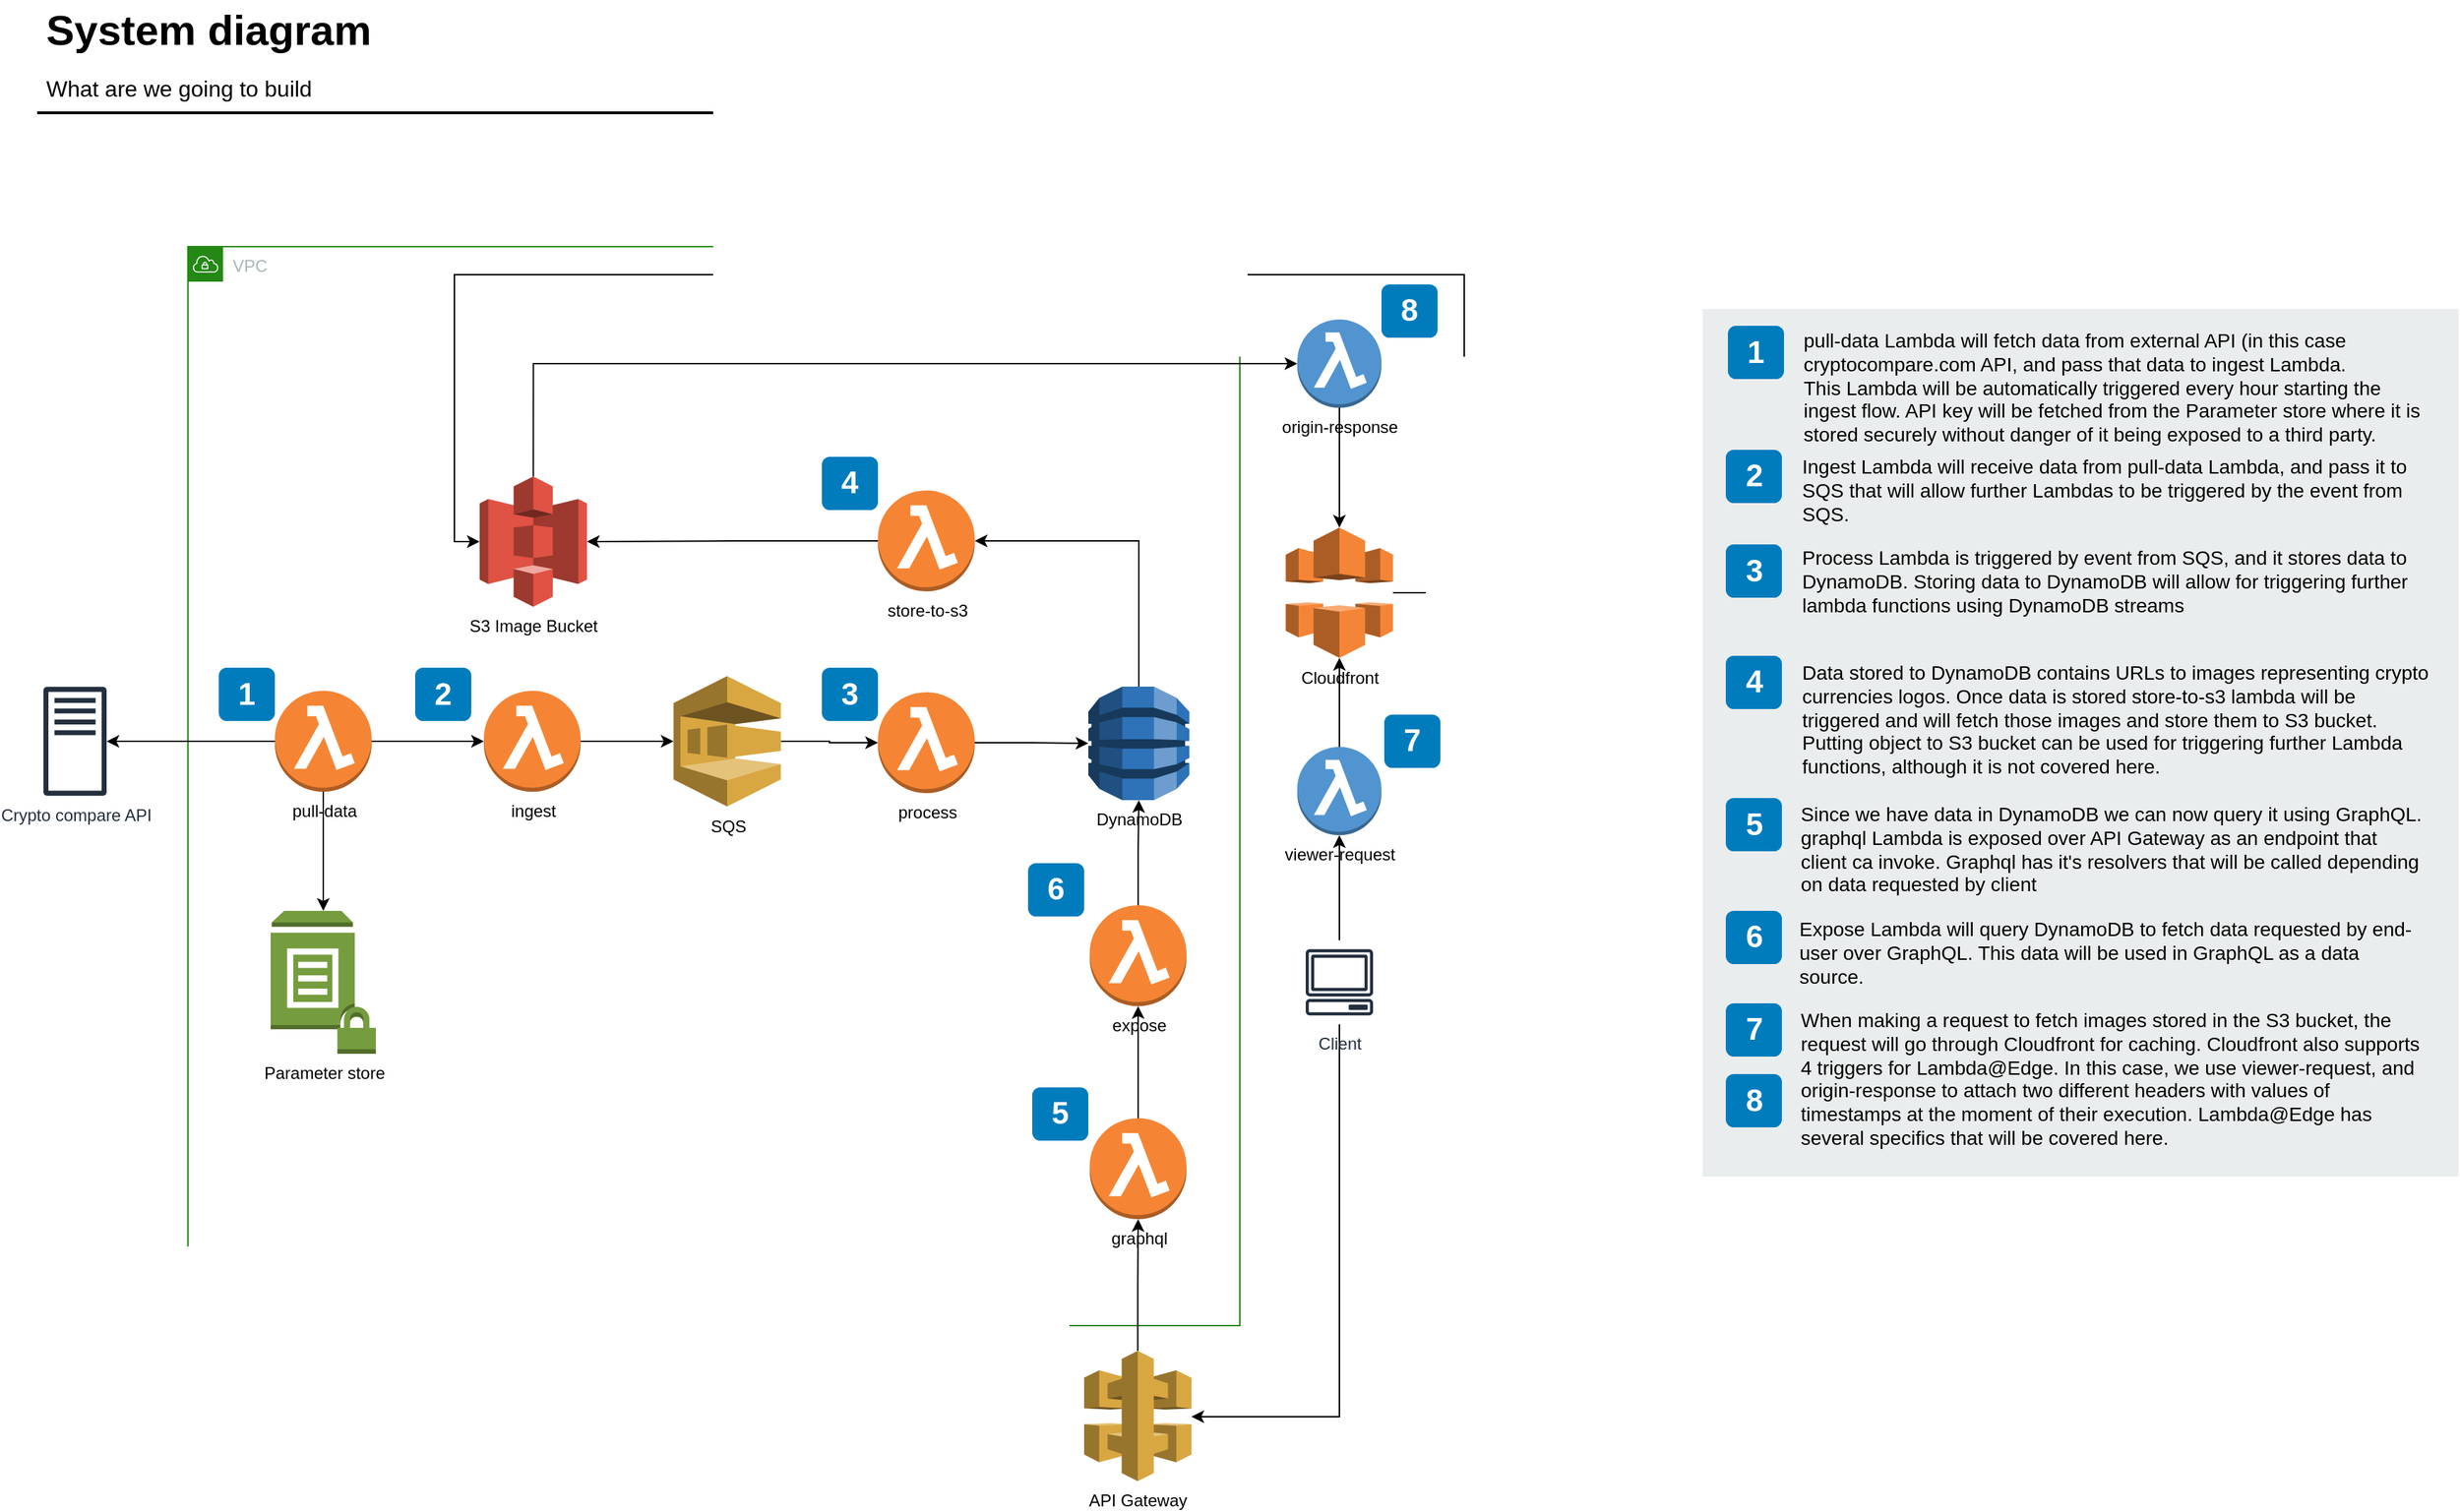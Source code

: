 <mxfile version="12.8.9" type="onedrive"><diagram id="Ht1M8jgEwFfnCIfOTk4-" name="Page-1"><mxGraphModel dx="1977" dy="1288" grid="1" gridSize="10" guides="1" tooltips="1" connect="1" arrows="1" fold="1" page="1" pageScale="1" pageWidth="1169" pageHeight="827" math="0" shadow="0"><root><mxCell id="0"/><mxCell id="1" parent="0"/><mxCell id="-QjtrjUzRDEMRZ5MF8oH-47" value="System diagram" style="text;html=1;resizable=0;points=[];autosize=1;align=left;verticalAlign=top;spacingTop=-4;fontSize=30;fontStyle=1" parent="1" vertex="1"><mxGeometry x="56.5" y="64.5" width="250" height="40" as="geometry"/></mxCell><mxCell id="-QjtrjUzRDEMRZ5MF8oH-48" value="What are we going to build" style="text;html=1;resizable=0;points=[];autosize=1;align=left;verticalAlign=top;spacingTop=-4;fontSize=16;" parent="1" vertex="1"><mxGeometry x="56.5" y="114.5" width="200" height="20" as="geometry"/></mxCell><mxCell id="SCVMTBWpLvtzJIhz15lM-1" value="" style="line;strokeWidth=2;html=1;fontSize=14;" parent="1" vertex="1"><mxGeometry x="52.5" y="139.5" width="1060" height="10" as="geometry"/></mxCell><mxCell id="7OVz4w7n9kzEPWy-4BBC-3" value="" style="rounded=0;whiteSpace=wrap;html=1;fillColor=#EAEDED;fontSize=22;fontColor=#FFFFFF;strokeColor=none;labelBackgroundColor=none;" parent="1" vertex="1"><mxGeometry x="1240" y="284.5" width="539" height="619" as="geometry"/></mxCell><mxCell id="7OVz4w7n9kzEPWy-4BBC-4" value="1" style="rounded=1;whiteSpace=wrap;html=1;fillColor=#007CBD;strokeColor=none;fontColor=#FFFFFF;fontStyle=1;fontSize=22;labelBackgroundColor=none;" parent="1" vertex="1"><mxGeometry x="1258" y="296.5" width="40" height="38" as="geometry"/></mxCell><mxCell id="7OVz4w7n9kzEPWy-4BBC-5" value="2" style="rounded=1;whiteSpace=wrap;html=1;fillColor=#007CBD;strokeColor=none;fontColor=#FFFFFF;fontStyle=1;fontSize=22;labelBackgroundColor=none;" parent="1" vertex="1"><mxGeometry x="1256.5" y="385" width="40" height="38" as="geometry"/></mxCell><mxCell id="7OVz4w7n9kzEPWy-4BBC-6" value="3" style="rounded=1;whiteSpace=wrap;html=1;fillColor=#007CBD;strokeColor=none;fontColor=#FFFFFF;fontStyle=1;fontSize=22;labelBackgroundColor=none;" parent="1" vertex="1"><mxGeometry x="1256.5" y="452.5" width="40" height="38" as="geometry"/></mxCell><mxCell id="7OVz4w7n9kzEPWy-4BBC-7" value="4" style="rounded=1;whiteSpace=wrap;html=1;fillColor=#007CBD;strokeColor=none;fontColor=#FFFFFF;fontStyle=1;fontSize=22;labelBackgroundColor=none;" parent="1" vertex="1"><mxGeometry x="1256.5" y="532" width="40" height="38" as="geometry"/></mxCell><mxCell id="7OVz4w7n9kzEPWy-4BBC-8" value="5" style="rounded=1;whiteSpace=wrap;html=1;fillColor=#007CBD;strokeColor=none;fontColor=#FFFFFF;fontStyle=1;fontSize=22;labelBackgroundColor=none;" parent="1" vertex="1"><mxGeometry x="1256.5" y="633.5" width="40" height="38" as="geometry"/></mxCell><mxCell id="7OVz4w7n9kzEPWy-4BBC-9" value="6" style="rounded=1;whiteSpace=wrap;html=1;fillColor=#007CBD;strokeColor=none;fontColor=#FFFFFF;fontStyle=1;fontSize=22;labelBackgroundColor=none;" parent="1" vertex="1"><mxGeometry x="1256.5" y="714" width="40" height="38" as="geometry"/></mxCell><mxCell id="7OVz4w7n9kzEPWy-4BBC-10" value="7" style="rounded=1;whiteSpace=wrap;html=1;fillColor=#007CBD;strokeColor=none;fontColor=#FFFFFF;fontStyle=1;fontSize=22;labelBackgroundColor=none;" parent="1" vertex="1"><mxGeometry x="1256.5" y="780" width="40" height="38" as="geometry"/></mxCell><mxCell id="7OVz4w7n9kzEPWy-4BBC-11" value="8" style="rounded=1;whiteSpace=wrap;html=1;fillColor=#007CBD;strokeColor=none;fontColor=#FFFFFF;fontStyle=1;fontSize=22;labelBackgroundColor=none;" parent="1" vertex="1"><mxGeometry x="1256.5" y="830.5" width="40" height="38" as="geometry"/></mxCell><mxCell id="7OVz4w7n9kzEPWy-4BBC-13" value="&lt;span&gt;pull-data Lambda will fetch data from external API (in this case cryptocompare.com API, and pass that data to ingest Lambda.&amp;nbsp;&lt;br&gt;&lt;/span&gt;This Lambda will be automatically triggered every hour starting the ingest flow. API key will be fetched from the Parameter store where it is stored securely without danger of it being exposed to a third party." style="text;html=1;align=left;verticalAlign=top;spacingTop=-4;fontSize=14;labelBackgroundColor=none;whiteSpace=wrap;" parent="1" vertex="1"><mxGeometry x="1309.5" y="296" width="449" height="87.5" as="geometry"/></mxCell><mxCell id="7OVz4w7n9kzEPWy-4BBC-14" value="&lt;span&gt;Ingest Lambda will receive data from pull-data Lambda, and pass it to SQS that will allow further Lambdas to be triggered by the event from SQS.&lt;/span&gt;" style="text;html=1;align=left;verticalAlign=top;spacingTop=-4;fontSize=14;labelBackgroundColor=none;whiteSpace=wrap;" parent="1" vertex="1"><mxGeometry x="1308.5" y="385.5" width="450" height="58" as="geometry"/></mxCell><mxCell id="7OVz4w7n9kzEPWy-4BBC-15" value="&lt;span&gt;Process Lambda is triggered by event from SQS, and it stores data to DynamoDB. Storing data to DynamoDB will allow for triggering further lambda functions using DynamoDB streams&lt;/span&gt;" style="text;html=1;align=left;verticalAlign=top;spacingTop=-4;fontSize=14;labelBackgroundColor=none;whiteSpace=wrap;" parent="1" vertex="1"><mxGeometry x="1308.5" y="451" width="450" height="72.5" as="geometry"/></mxCell><mxCell id="7OVz4w7n9kzEPWy-4BBC-16" value="&lt;span&gt;Data stored to DynamoDB contains URLs to images representing crypto currencies logos. Once data is stored store-to-s3 lambda will be triggered and will fetch those images and store them to S3 bucket.&amp;nbsp;&lt;br&gt;&lt;/span&gt;Putting object to S3 bucket can be used for triggering further Lambda functions, although it is not covered here." style="text;html=1;align=left;verticalAlign=top;spacingTop=-4;fontSize=14;labelBackgroundColor=none;whiteSpace=wrap;" parent="1" vertex="1"><mxGeometry x="1308.5" y="532.5" width="450" height="91" as="geometry"/></mxCell><mxCell id="7OVz4w7n9kzEPWy-4BBC-17" value="&lt;span&gt;Since we have data in DynamoDB we can now query it using GraphQL.&lt;br&gt;&lt;/span&gt;graphql Lambda is exposed over API Gateway as an endpoint that client ca invoke. Graphql has it's resolvers that will be called depending on data requested by client" style="text;html=1;align=left;verticalAlign=top;spacingTop=-4;fontSize=14;labelBackgroundColor=none;whiteSpace=wrap;" parent="1" vertex="1"><mxGeometry x="1308" y="634" width="449" height="79.5" as="geometry"/></mxCell><mxCell id="7OVz4w7n9kzEPWy-4BBC-18" value="Expose Lambda will query DynamoDB to fetch data requested by end-user over GraphQL. This data will be used in GraphQL as a data source.&amp;nbsp;" style="text;html=1;align=left;verticalAlign=top;spacingTop=-4;fontSize=14;labelBackgroundColor=none;whiteSpace=wrap;" parent="1" vertex="1"><mxGeometry x="1307" y="715.5" width="450" height="58" as="geometry"/></mxCell><mxCell id="7OVz4w7n9kzEPWy-4BBC-19" value="&lt;span&gt;When making a request to fetch images stored in the S3 bucket, the request will go through Cloudfront for caching. Cloudfront also supports 4 triggers for Lambda@Edge. In this case, we use viewer-request, and origin-response to attach two different headers with values of timestamps at the moment of their execution. Lambda@Edge has several specifics that will be covered here.&amp;nbsp;&lt;/span&gt;" style="text;html=1;align=left;verticalAlign=top;spacingTop=-4;fontSize=14;labelBackgroundColor=none;whiteSpace=wrap;" parent="1" vertex="1"><mxGeometry x="1307.5" y="780.5" width="449" height="113" as="geometry"/></mxCell><mxCell id="vA47BJyL0LwTX19ayyR5-1" value="Crypto compare API" style="outlineConnect=0;fontColor=#232F3E;gradientColor=none;fillColor=#232F3E;strokeColor=none;dashed=0;verticalLabelPosition=bottom;verticalAlign=top;align=center;html=1;fontSize=12;fontStyle=0;aspect=fixed;pointerEvents=1;shape=mxgraph.aws4.traditional_server;" vertex="1" parent="1"><mxGeometry x="57" y="554" width="45" height="78" as="geometry"/></mxCell><mxCell id="vA47BJyL0LwTX19ayyR5-4" value="VPC" style="points=[[0,0],[0.25,0],[0.5,0],[0.75,0],[1,0],[1,0.25],[1,0.5],[1,0.75],[1,1],[0.75,1],[0.5,1],[0.25,1],[0,1],[0,0.75],[0,0.5],[0,0.25]];outlineConnect=0;gradientColor=none;html=1;whiteSpace=wrap;fontSize=12;fontStyle=0;shape=mxgraph.aws4.group;grIcon=mxgraph.aws4.group_vpc;strokeColor=#248814;fillColor=none;verticalAlign=top;align=left;spacingLeft=30;fontColor=#AAB7B8;dashed=0;" vertex="1" parent="1"><mxGeometry x="160" y="240" width="750" height="770" as="geometry"/></mxCell><mxCell id="vA47BJyL0LwTX19ayyR5-10" style="edgeStyle=orthogonalEdgeStyle;rounded=0;orthogonalLoop=1;jettySize=auto;html=1;" edge="1" parent="1" source="vA47BJyL0LwTX19ayyR5-5" target="vA47BJyL0LwTX19ayyR5-1"><mxGeometry relative="1" as="geometry"/></mxCell><mxCell id="vA47BJyL0LwTX19ayyR5-13" value="" style="edgeStyle=orthogonalEdgeStyle;rounded=0;orthogonalLoop=1;jettySize=auto;html=1;" edge="1" parent="1" source="vA47BJyL0LwTX19ayyR5-5" target="vA47BJyL0LwTX19ayyR5-12"><mxGeometry relative="1" as="geometry"/></mxCell><mxCell id="vA47BJyL0LwTX19ayyR5-63" style="edgeStyle=orthogonalEdgeStyle;rounded=0;orthogonalLoop=1;jettySize=auto;html=1;entryX=0.5;entryY=0;entryDx=0;entryDy=0;entryPerimeter=0;" edge="1" parent="1" source="vA47BJyL0LwTX19ayyR5-5" target="vA47BJyL0LwTX19ayyR5-64"><mxGeometry relative="1" as="geometry"><mxPoint x="256.25" y="710" as="targetPoint"/></mxGeometry></mxCell><mxCell id="vA47BJyL0LwTX19ayyR5-5" value="pull-data" style="outlineConnect=0;dashed=0;verticalLabelPosition=bottom;verticalAlign=top;align=center;html=1;shape=mxgraph.aws3.lambda_function;fillColor=#F58534;gradientColor=none;" vertex="1" parent="1"><mxGeometry x="222" y="557" width="69" height="72" as="geometry"/></mxCell><mxCell id="vA47BJyL0LwTX19ayyR5-19" style="edgeStyle=orthogonalEdgeStyle;rounded=0;orthogonalLoop=1;jettySize=auto;html=1;entryX=0;entryY=0.5;entryDx=0;entryDy=0;entryPerimeter=0;" edge="1" parent="1" source="vA47BJyL0LwTX19ayyR5-12" target="vA47BJyL0LwTX19ayyR5-18"><mxGeometry relative="1" as="geometry"/></mxCell><mxCell id="vA47BJyL0LwTX19ayyR5-12" value="ingest" style="outlineConnect=0;dashed=0;verticalLabelPosition=bottom;verticalAlign=top;align=center;html=1;shape=mxgraph.aws3.lambda_function;fillColor=#F58534;gradientColor=none;" vertex="1" parent="1"><mxGeometry x="371" y="557" width="69" height="72" as="geometry"/></mxCell><mxCell id="vA47BJyL0LwTX19ayyR5-11" value="1" style="rounded=1;whiteSpace=wrap;html=1;fillColor=#007CBD;strokeColor=none;fontColor=#FFFFFF;fontStyle=1;fontSize=22;labelBackgroundColor=none;" vertex="1" parent="1"><mxGeometry x="182" y="540.5" width="40" height="38" as="geometry"/></mxCell><mxCell id="vA47BJyL0LwTX19ayyR5-14" value="2" style="rounded=1;whiteSpace=wrap;html=1;fillColor=#007CBD;strokeColor=none;fontColor=#FFFFFF;fontStyle=1;fontSize=22;labelBackgroundColor=none;" vertex="1" parent="1"><mxGeometry x="322" y="540.5" width="40" height="38" as="geometry"/></mxCell><mxCell id="vA47BJyL0LwTX19ayyR5-22" style="edgeStyle=orthogonalEdgeStyle;rounded=0;orthogonalLoop=1;jettySize=auto;html=1;entryX=0;entryY=0.5;entryDx=0;entryDy=0;entryPerimeter=0;" edge="1" parent="1" source="vA47BJyL0LwTX19ayyR5-18" target="vA47BJyL0LwTX19ayyR5-21"><mxGeometry relative="1" as="geometry"/></mxCell><mxCell id="vA47BJyL0LwTX19ayyR5-18" value="SQS" style="outlineConnect=0;dashed=0;verticalLabelPosition=bottom;verticalAlign=top;align=center;html=1;shape=mxgraph.aws3.sqs;fillColor=#D9A741;gradientColor=none;" vertex="1" parent="1"><mxGeometry x="506.25" y="546.5" width="76.5" height="93" as="geometry"/></mxCell><mxCell id="vA47BJyL0LwTX19ayyR5-27" style="edgeStyle=orthogonalEdgeStyle;rounded=0;orthogonalLoop=1;jettySize=auto;html=1;entryX=0;entryY=0.5;entryDx=0;entryDy=0;entryPerimeter=0;" edge="1" parent="1" source="vA47BJyL0LwTX19ayyR5-21" target="vA47BJyL0LwTX19ayyR5-26"><mxGeometry relative="1" as="geometry"/></mxCell><mxCell id="vA47BJyL0LwTX19ayyR5-21" value="process" style="outlineConnect=0;dashed=0;verticalLabelPosition=bottom;verticalAlign=top;align=center;html=1;shape=mxgraph.aws3.lambda_function;fillColor=#F58534;gradientColor=none;" vertex="1" parent="1"><mxGeometry x="652" y="558" width="69" height="72" as="geometry"/></mxCell><mxCell id="vA47BJyL0LwTX19ayyR5-25" value="3" style="rounded=1;whiteSpace=wrap;html=1;fillColor=#007CBD;strokeColor=none;fontColor=#FFFFFF;fontStyle=1;fontSize=22;labelBackgroundColor=none;" vertex="1" parent="1"><mxGeometry x="612" y="540.5" width="40" height="38" as="geometry"/></mxCell><mxCell id="vA47BJyL0LwTX19ayyR5-29" style="edgeStyle=orthogonalEdgeStyle;rounded=0;orthogonalLoop=1;jettySize=auto;html=1;entryX=1;entryY=0.5;entryDx=0;entryDy=0;entryPerimeter=0;" edge="1" parent="1" source="vA47BJyL0LwTX19ayyR5-26" target="vA47BJyL0LwTX19ayyR5-28"><mxGeometry relative="1" as="geometry"><Array as="points"><mxPoint x="838" y="450"/></Array></mxGeometry></mxCell><mxCell id="vA47BJyL0LwTX19ayyR5-26" value="DynamoDB" style="outlineConnect=0;dashed=0;verticalLabelPosition=bottom;verticalAlign=top;align=center;html=1;shape=mxgraph.aws3.dynamo_db;fillColor=#2E73B8;gradientColor=none;" vertex="1" parent="1"><mxGeometry x="802" y="554" width="72" height="81" as="geometry"/></mxCell><mxCell id="vA47BJyL0LwTX19ayyR5-32" style="edgeStyle=orthogonalEdgeStyle;rounded=0;orthogonalLoop=1;jettySize=auto;html=1;entryX=1;entryY=0.5;entryDx=0;entryDy=0;entryPerimeter=0;" edge="1" parent="1" source="vA47BJyL0LwTX19ayyR5-28" target="vA47BJyL0LwTX19ayyR5-31"><mxGeometry relative="1" as="geometry"/></mxCell><mxCell id="vA47BJyL0LwTX19ayyR5-28" value="store-to-s3" style="outlineConnect=0;dashed=0;verticalLabelPosition=bottom;verticalAlign=top;align=center;html=1;shape=mxgraph.aws3.lambda_function;fillColor=#F58534;gradientColor=none;" vertex="1" parent="1"><mxGeometry x="652" y="414" width="69" height="72" as="geometry"/></mxCell><mxCell id="vA47BJyL0LwTX19ayyR5-30" value="4" style="rounded=1;whiteSpace=wrap;html=1;fillColor=#007CBD;strokeColor=none;fontColor=#FFFFFF;fontStyle=1;fontSize=22;labelBackgroundColor=none;" vertex="1" parent="1"><mxGeometry x="612" y="390" width="40" height="38" as="geometry"/></mxCell><mxCell id="vA47BJyL0LwTX19ayyR5-58" style="edgeStyle=orthogonalEdgeStyle;rounded=0;orthogonalLoop=1;jettySize=auto;html=1;entryX=0;entryY=0.5;entryDx=0;entryDy=0;entryPerimeter=0;exitX=0.5;exitY=0;exitDx=0;exitDy=0;exitPerimeter=0;" edge="1" parent="1" source="vA47BJyL0LwTX19ayyR5-31" target="vA47BJyL0LwTX19ayyR5-57"><mxGeometry relative="1" as="geometry"><Array as="points"><mxPoint x="406" y="323"/></Array></mxGeometry></mxCell><mxCell id="vA47BJyL0LwTX19ayyR5-31" value="S3 Image Bucket" style="outlineConnect=0;dashed=0;verticalLabelPosition=bottom;verticalAlign=top;align=center;html=1;shape=mxgraph.aws3.s3;fillColor=#E05243;gradientColor=none;" vertex="1" parent="1"><mxGeometry x="368" y="404" width="76.5" height="93" as="geometry"/></mxCell><mxCell id="vA47BJyL0LwTX19ayyR5-35" style="edgeStyle=orthogonalEdgeStyle;rounded=0;orthogonalLoop=1;jettySize=auto;html=1;entryX=0.5;entryY=1;entryDx=0;entryDy=0;entryPerimeter=0;" edge="1" parent="1" source="vA47BJyL0LwTX19ayyR5-33" target="vA47BJyL0LwTX19ayyR5-26"><mxGeometry relative="1" as="geometry"/></mxCell><mxCell id="vA47BJyL0LwTX19ayyR5-33" value="expose" style="outlineConnect=0;dashed=0;verticalLabelPosition=bottom;verticalAlign=top;align=center;html=1;shape=mxgraph.aws3.lambda_function;fillColor=#F58534;gradientColor=none;" vertex="1" parent="1"><mxGeometry x="803" y="710" width="69" height="72" as="geometry"/></mxCell><mxCell id="vA47BJyL0LwTX19ayyR5-38" value="" style="edgeStyle=orthogonalEdgeStyle;rounded=0;orthogonalLoop=1;jettySize=auto;html=1;" edge="1" parent="1" source="vA47BJyL0LwTX19ayyR5-36" target="vA47BJyL0LwTX19ayyR5-33"><mxGeometry relative="1" as="geometry"/></mxCell><mxCell id="vA47BJyL0LwTX19ayyR5-36" value="graphql" style="outlineConnect=0;dashed=0;verticalLabelPosition=bottom;verticalAlign=top;align=center;html=1;shape=mxgraph.aws3.lambda_function;fillColor=#F58534;gradientColor=none;" vertex="1" parent="1"><mxGeometry x="803" y="862" width="69" height="72" as="geometry"/></mxCell><mxCell id="vA47BJyL0LwTX19ayyR5-39" value="5" style="rounded=1;whiteSpace=wrap;html=1;fillColor=#007CBD;strokeColor=none;fontColor=#FFFFFF;fontStyle=1;fontSize=22;labelBackgroundColor=none;" vertex="1" parent="1"><mxGeometry x="762" y="840" width="40" height="38" as="geometry"/></mxCell><mxCell id="vA47BJyL0LwTX19ayyR5-40" value="6" style="rounded=1;whiteSpace=wrap;html=1;fillColor=#007CBD;strokeColor=none;fontColor=#FFFFFF;fontStyle=1;fontSize=22;labelBackgroundColor=none;" vertex="1" parent="1"><mxGeometry x="759" y="680" width="40" height="38" as="geometry"/></mxCell><mxCell id="vA47BJyL0LwTX19ayyR5-44" style="edgeStyle=orthogonalEdgeStyle;rounded=0;orthogonalLoop=1;jettySize=auto;html=1;entryX=0.5;entryY=1;entryDx=0;entryDy=0;entryPerimeter=0;" edge="1" parent="1" source="vA47BJyL0LwTX19ayyR5-41" target="vA47BJyL0LwTX19ayyR5-36"><mxGeometry relative="1" as="geometry"/></mxCell><mxCell id="vA47BJyL0LwTX19ayyR5-41" value="API Gateway" style="outlineConnect=0;dashed=0;verticalLabelPosition=bottom;verticalAlign=top;align=center;html=1;shape=mxgraph.aws3.api_gateway;fillColor=#D9A741;gradientColor=none;" vertex="1" parent="1"><mxGeometry x="799" y="1028" width="76.5" height="93" as="geometry"/></mxCell><mxCell id="vA47BJyL0LwTX19ayyR5-46" style="edgeStyle=orthogonalEdgeStyle;rounded=0;orthogonalLoop=1;jettySize=auto;html=1;" edge="1" parent="1" source="vA47BJyL0LwTX19ayyR5-45" target="vA47BJyL0LwTX19ayyR5-41"><mxGeometry relative="1" as="geometry"><Array as="points"><mxPoint x="981" y="1075"/></Array></mxGeometry></mxCell><mxCell id="vA47BJyL0LwTX19ayyR5-53" style="edgeStyle=orthogonalEdgeStyle;rounded=0;orthogonalLoop=1;jettySize=auto;html=1;entryX=0.5;entryY=1;entryDx=0;entryDy=0;entryPerimeter=0;" edge="1" parent="1" source="vA47BJyL0LwTX19ayyR5-45" target="vA47BJyL0LwTX19ayyR5-52"><mxGeometry relative="1" as="geometry"/></mxCell><mxCell id="vA47BJyL0LwTX19ayyR5-45" value="Client" style="outlineConnect=0;fontColor=#232F3E;gradientColor=none;strokeColor=#232F3E;fillColor=#ffffff;dashed=0;verticalLabelPosition=bottom;verticalAlign=top;align=center;html=1;fontSize=12;fontStyle=0;aspect=fixed;shape=mxgraph.aws4.resourceIcon;resIcon=mxgraph.aws4.client;" vertex="1" parent="1"><mxGeometry x="951" y="735" width="60" height="60" as="geometry"/></mxCell><mxCell id="vA47BJyL0LwTX19ayyR5-55" style="edgeStyle=orthogonalEdgeStyle;rounded=0;orthogonalLoop=1;jettySize=auto;html=1;entryX=0;entryY=0.5;entryDx=0;entryDy=0;entryPerimeter=0;" edge="1" parent="1" source="vA47BJyL0LwTX19ayyR5-47" target="vA47BJyL0LwTX19ayyR5-31"><mxGeometry relative="1" as="geometry"><Array as="points"><mxPoint x="1070" y="487"/><mxPoint x="1070" y="260"/><mxPoint x="350" y="260"/><mxPoint x="350" y="451"/></Array></mxGeometry></mxCell><mxCell id="vA47BJyL0LwTX19ayyR5-47" value="Cloudfront" style="outlineConnect=0;dashed=0;verticalLabelPosition=bottom;verticalAlign=top;align=center;html=1;shape=mxgraph.aws3.cloudfront;fillColor=#F58536;gradientColor=none;" vertex="1" parent="1"><mxGeometry x="942.75" y="440.5" width="76.5" height="93" as="geometry"/></mxCell><mxCell id="vA47BJyL0LwTX19ayyR5-54" style="edgeStyle=orthogonalEdgeStyle;rounded=0;orthogonalLoop=1;jettySize=auto;html=1;entryX=0.5;entryY=1;entryDx=0;entryDy=0;entryPerimeter=0;" edge="1" parent="1" source="vA47BJyL0LwTX19ayyR5-52" target="vA47BJyL0LwTX19ayyR5-47"><mxGeometry relative="1" as="geometry"/></mxCell><mxCell id="vA47BJyL0LwTX19ayyR5-52" value="viewer-request" style="outlineConnect=0;dashed=0;verticalLabelPosition=bottom;verticalAlign=top;align=center;html=1;shape=mxgraph.aws3.lambda_function;fillColor=#5294CF;gradientColor=none;" vertex="1" parent="1"><mxGeometry x="951" y="597" width="60" height="63" as="geometry"/></mxCell><mxCell id="vA47BJyL0LwTX19ayyR5-59" style="edgeStyle=orthogonalEdgeStyle;rounded=0;orthogonalLoop=1;jettySize=auto;html=1;entryX=0.5;entryY=0;entryDx=0;entryDy=0;entryPerimeter=0;" edge="1" parent="1" source="vA47BJyL0LwTX19ayyR5-57" target="vA47BJyL0LwTX19ayyR5-47"><mxGeometry relative="1" as="geometry"/></mxCell><mxCell id="vA47BJyL0LwTX19ayyR5-57" value="origin-response" style="outlineConnect=0;dashed=0;verticalLabelPosition=bottom;verticalAlign=top;align=center;html=1;shape=mxgraph.aws3.lambda_function;fillColor=#5294CF;gradientColor=none;" vertex="1" parent="1"><mxGeometry x="951" y="292" width="60" height="63" as="geometry"/></mxCell><mxCell id="vA47BJyL0LwTX19ayyR5-60" value="7" style="rounded=1;whiteSpace=wrap;html=1;fillColor=#007CBD;strokeColor=none;fontColor=#FFFFFF;fontStyle=1;fontSize=22;labelBackgroundColor=none;" vertex="1" parent="1"><mxGeometry x="1013" y="574" width="40" height="38" as="geometry"/></mxCell><mxCell id="vA47BJyL0LwTX19ayyR5-61" value="8" style="rounded=1;whiteSpace=wrap;html=1;fillColor=#007CBD;strokeColor=none;fontColor=#FFFFFF;fontStyle=1;fontSize=22;labelBackgroundColor=none;" vertex="1" parent="1"><mxGeometry x="1011" y="267" width="40" height="38" as="geometry"/></mxCell><mxCell id="vA47BJyL0LwTX19ayyR5-64" value="Parameter store" style="outlineConnect=0;dashed=0;verticalLabelPosition=bottom;verticalAlign=top;align=center;html=1;shape=mxgraph.aws3.parameter_store;fillColor=#759C3E;gradientColor=none;" vertex="1" parent="1"><mxGeometry x="219" y="714" width="75" height="102" as="geometry"/></mxCell></root></mxGraphModel></diagram></mxfile>